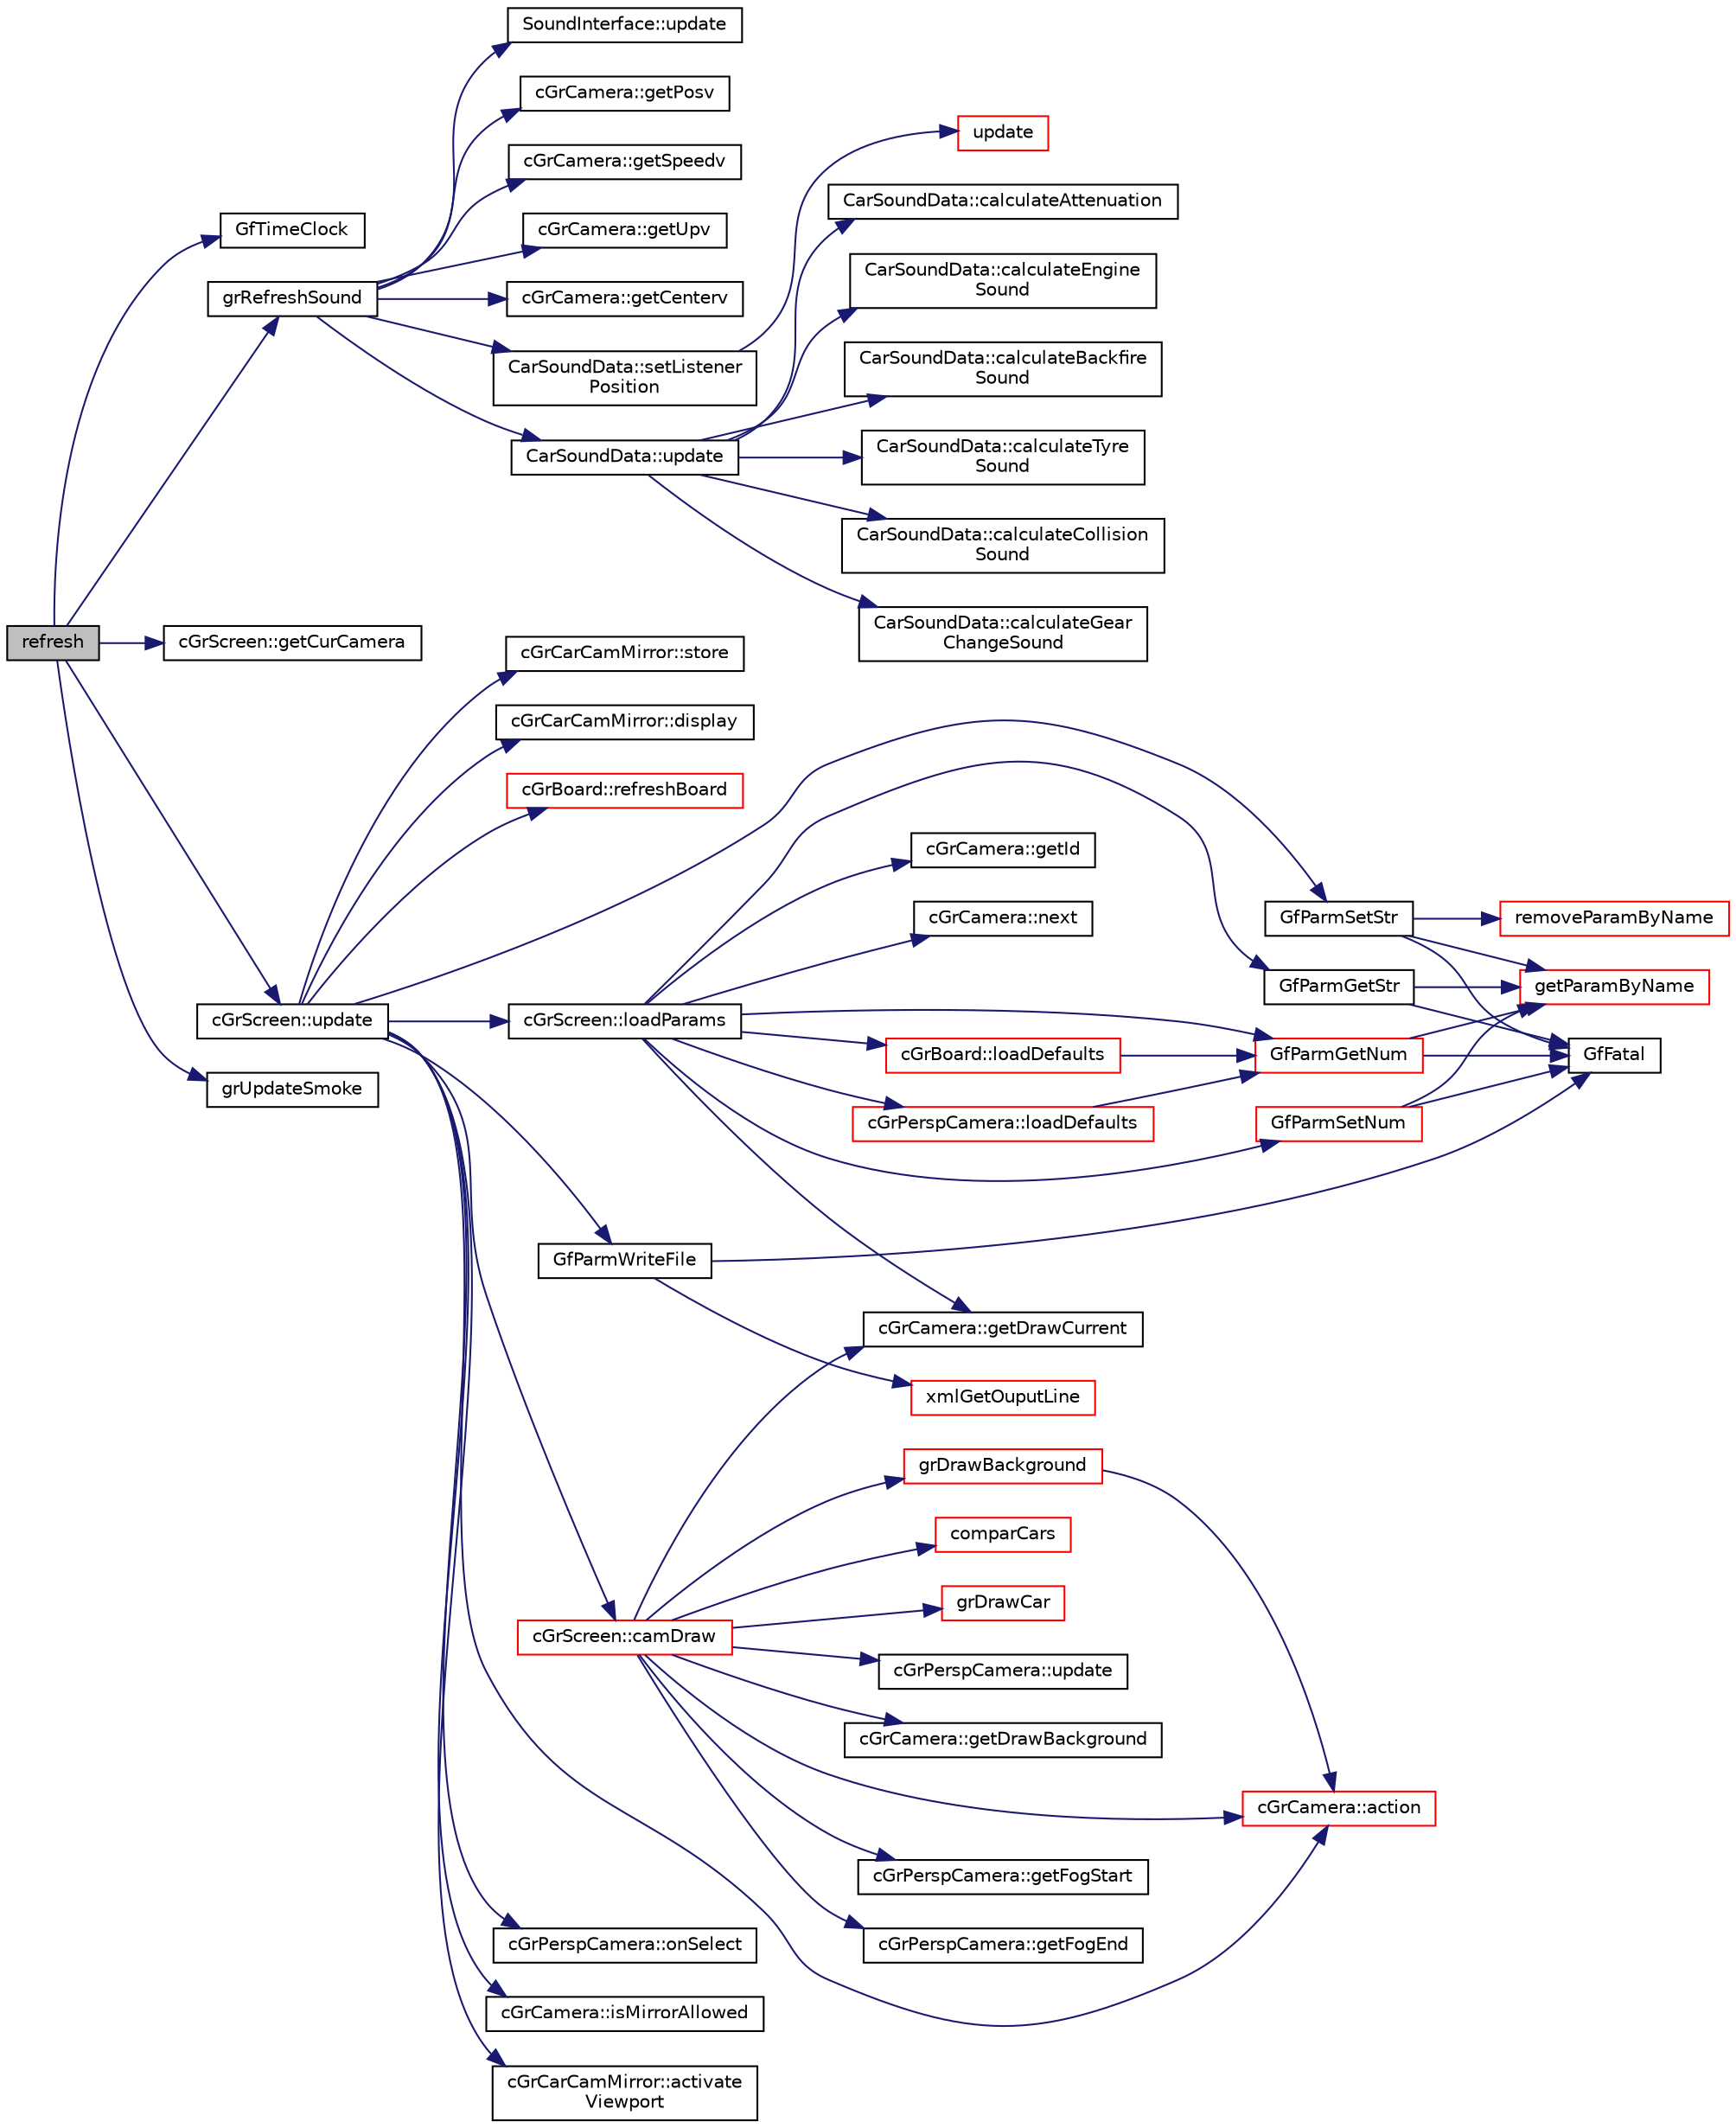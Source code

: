 digraph "refresh"
{
  edge [fontname="Helvetica",fontsize="10",labelfontname="Helvetica",labelfontsize="10"];
  node [fontname="Helvetica",fontsize="10",shape=record];
  rankdir="LR";
  Node1 [label="refresh",height=0.2,width=0.4,color="black", fillcolor="grey75", style="filled", fontcolor="black"];
  Node1 -> Node2 [color="midnightblue",fontsize="10",style="solid",fontname="Helvetica"];
  Node2 [label="GfTimeClock",height=0.2,width=0.4,color="black", fillcolor="white", style="filled",URL="$os_8cpp.html#aa735d1d80d0c5f9b180b077193f32c3b",tooltip="Get the time in seconds. "];
  Node1 -> Node3 [color="midnightblue",fontsize="10",style="solid",fontname="Helvetica"];
  Node3 [label="grRefreshSound",height=0.2,width=0.4,color="black", fillcolor="white", style="filled",URL="$grsound_8cpp.html#a5dc7c1085cded91d5fa15daafc7f79d6"];
  Node3 -> Node4 [color="midnightblue",fontsize="10",style="solid",fontname="Helvetica"];
  Node4 [label="cGrCamera::getPosv",height=0.2,width=0.4,color="black", fillcolor="white", style="filled",URL="$classc_gr_camera.html#a3e7f5694160c0c854ec51054b5a8e8fe"];
  Node3 -> Node5 [color="midnightblue",fontsize="10",style="solid",fontname="Helvetica"];
  Node5 [label="cGrCamera::getSpeedv",height=0.2,width=0.4,color="black", fillcolor="white", style="filled",URL="$classc_gr_camera.html#a175318658d2394a9b800269390c958c3"];
  Node3 -> Node6 [color="midnightblue",fontsize="10",style="solid",fontname="Helvetica"];
  Node6 [label="cGrCamera::getUpv",height=0.2,width=0.4,color="black", fillcolor="white", style="filled",URL="$classc_gr_camera.html#a63f584d19860098752beed106fdb5e2b"];
  Node3 -> Node7 [color="midnightblue",fontsize="10",style="solid",fontname="Helvetica"];
  Node7 [label="cGrCamera::getCenterv",height=0.2,width=0.4,color="black", fillcolor="white", style="filled",URL="$classc_gr_camera.html#a32dc291fb0ab3cb10470ba5bca005f7b"];
  Node3 -> Node8 [color="midnightblue",fontsize="10",style="solid",fontname="Helvetica"];
  Node8 [label="CarSoundData::setListener\lPosition",height=0.2,width=0.4,color="black", fillcolor="white", style="filled",URL="$class_car_sound_data.html#a5e8f6a53c56b749b411475e433a7b053"];
  Node8 -> Node9 [color="midnightblue",fontsize="10",style="solid",fontname="Helvetica"];
  Node9 [label="update",height=0.2,width=0.4,color="red", fillcolor="white", style="filled",URL="$_endpoint_8cpp.html#a2accefe73b960a585da7a676ec62c950"];
  Node3 -> Node10 [color="midnightblue",fontsize="10",style="solid",fontname="Helvetica"];
  Node10 [label="CarSoundData::update",height=0.2,width=0.4,color="black", fillcolor="white", style="filled",URL="$class_car_sound_data.html#adc8d7d71ba960539392587d2413541aa"];
  Node10 -> Node11 [color="midnightblue",fontsize="10",style="solid",fontname="Helvetica"];
  Node11 [label="CarSoundData::calculateAttenuation",height=0.2,width=0.4,color="black", fillcolor="white", style="filled",URL="$class_car_sound_data.html#a2ef6a3b5a6abefd99b4496e363dd58f2",tooltip="Use inverse distance to calculate attenuation of sounds originating from this car. Useful for prioritisation of sounds. "];
  Node10 -> Node12 [color="midnightblue",fontsize="10",style="solid",fontname="Helvetica"];
  Node12 [label="CarSoundData::calculateEngine\lSound",height=0.2,width=0.4,color="black", fillcolor="white", style="filled",URL="$class_car_sound_data.html#a5ecced97d08d621260e618bc73f7a6ab",tooltip="Calculate characteristics of the engine sound. "];
  Node10 -> Node13 [color="midnightblue",fontsize="10",style="solid",fontname="Helvetica"];
  Node13 [label="CarSoundData::calculateBackfire\lSound",height=0.2,width=0.4,color="black", fillcolor="white", style="filled",URL="$class_car_sound_data.html#af18bd355aeae6aebc7b3a44a091bc10e",tooltip="Calculate the frequency and amplitude of a looped backfiring sound. "];
  Node10 -> Node14 [color="midnightblue",fontsize="10",style="solid",fontname="Helvetica"];
  Node14 [label="CarSoundData::calculateTyre\lSound",height=0.2,width=0.4,color="black", fillcolor="white", style="filled",URL="$class_car_sound_data.html#ab783035c36e0d55def0af8e4ec1ecf44"];
  Node10 -> Node15 [color="midnightblue",fontsize="10",style="solid",fontname="Helvetica"];
  Node15 [label="CarSoundData::calculateCollision\lSound",height=0.2,width=0.4,color="black", fillcolor="white", style="filled",URL="$class_car_sound_data.html#a2e346ce3da07081b02a4f39206707ac5"];
  Node10 -> Node16 [color="midnightblue",fontsize="10",style="solid",fontname="Helvetica"];
  Node16 [label="CarSoundData::calculateGear\lChangeSound",height=0.2,width=0.4,color="black", fillcolor="white", style="filled",URL="$class_car_sound_data.html#a0f1018adfb5efff816d47216762a56b3"];
  Node3 -> Node17 [color="midnightblue",fontsize="10",style="solid",fontname="Helvetica"];
  Node17 [label="SoundInterface::update",height=0.2,width=0.4,color="black", fillcolor="white", style="filled",URL="$class_sound_interface.html#a8d9133c2ff67133ec54b3266a97d555f",tooltip="Update sound for a given observer. "];
  Node1 -> Node18 [color="midnightblue",fontsize="10",style="solid",fontname="Helvetica"];
  Node18 [label="cGrScreen::getCurCamera",height=0.2,width=0.4,color="black", fillcolor="white", style="filled",URL="$classc_gr_screen.html#a5298fbadc34657354b897a6660e7dab2"];
  Node1 -> Node19 [color="midnightblue",fontsize="10",style="solid",fontname="Helvetica"];
  Node19 [label="cGrScreen::update",height=0.2,width=0.4,color="black", fillcolor="white", style="filled",URL="$classc_gr_screen.html#aa241f24a3abf1f760ef873bda587dae0"];
  Node19 -> Node20 [color="midnightblue",fontsize="10",style="solid",fontname="Helvetica"];
  Node20 [label="GfParmSetStr",height=0.2,width=0.4,color="black", fillcolor="white", style="filled",URL="$group__paramsdata.html#ga51e004417915417cc725baf7b384e9f2",tooltip="Set a string parameter in the parameter set handle. "];
  Node20 -> Node21 [color="midnightblue",fontsize="10",style="solid",fontname="Helvetica"];
  Node21 [label="GfFatal",height=0.2,width=0.4,color="black", fillcolor="white", style="filled",URL="$tgf_8h.html#a927c58e55400ef72e0e54548b26f973d"];
  Node20 -> Node22 [color="midnightblue",fontsize="10",style="solid",fontname="Helvetica"];
  Node22 [label="removeParamByName",height=0.2,width=0.4,color="red", fillcolor="white", style="filled",URL="$group__paramshelper.html#ga07cd5a316f56002cdd2e85fa66ed874d",tooltip="Helper function to remove a parameter with given name paramName. "];
  Node20 -> Node23 [color="midnightblue",fontsize="10",style="solid",fontname="Helvetica"];
  Node23 [label="getParamByName",height=0.2,width=0.4,color="red", fillcolor="white", style="filled",URL="$group__paramshelper.html#gad76ca407ee6b618e69f80c80aa319d63",tooltip="Helper function to get (or create) a parameter by name. "];
  Node19 -> Node24 [color="midnightblue",fontsize="10",style="solid",fontname="Helvetica"];
  Node24 [label="cGrScreen::loadParams",height=0.2,width=0.4,color="black", fillcolor="white", style="filled",URL="$classc_gr_screen.html#a88f6ad1a23e3c45bb07592ba50dbcbf3"];
  Node24 -> Node25 [color="midnightblue",fontsize="10",style="solid",fontname="Helvetica"];
  Node25 [label="GfParmGetStr",height=0.2,width=0.4,color="black", fillcolor="white", style="filled",URL="$group__paramsdata.html#gaa37bfd1fabd03d24fd50812c2330fa12",tooltip="Get a string parameter from the parameter set handle. "];
  Node25 -> Node21 [color="midnightblue",fontsize="10",style="solid",fontname="Helvetica"];
  Node25 -> Node23 [color="midnightblue",fontsize="10",style="solid",fontname="Helvetica"];
  Node24 -> Node26 [color="midnightblue",fontsize="10",style="solid",fontname="Helvetica"];
  Node26 [label="GfParmGetNum",height=0.2,width=0.4,color="red", fillcolor="white", style="filled",URL="$group__paramsdata.html#ga57d6d6694c94482128c7b7bd6bf0a2e8",tooltip="Get a numerical parameter from the parameter set handle. "];
  Node26 -> Node21 [color="midnightblue",fontsize="10",style="solid",fontname="Helvetica"];
  Node26 -> Node23 [color="midnightblue",fontsize="10",style="solid",fontname="Helvetica"];
  Node24 -> Node27 [color="midnightblue",fontsize="10",style="solid",fontname="Helvetica"];
  Node27 [label="cGrCamera::getId",height=0.2,width=0.4,color="black", fillcolor="white", style="filled",URL="$classc_gr_camera.html#a460f02feb846382de7d91b7da6bf6ca3"];
  Node24 -> Node28 [color="midnightblue",fontsize="10",style="solid",fontname="Helvetica"];
  Node28 [label="cGrCamera::next",height=0.2,width=0.4,color="black", fillcolor="white", style="filled",URL="$classc_gr_camera.html#a5f7f0e6e0409aa60f2f03c58b3f868c4"];
  Node24 -> Node29 [color="midnightblue",fontsize="10",style="solid",fontname="Helvetica"];
  Node29 [label="GfParmSetNum",height=0.2,width=0.4,color="red", fillcolor="white", style="filled",URL="$group__paramsdata.html#gaeffbd4db596ae3239a35d7fbd3f442fa",tooltip="Set a numerical parameter in the parameter set handle. "];
  Node29 -> Node21 [color="midnightblue",fontsize="10",style="solid",fontname="Helvetica"];
  Node29 -> Node23 [color="midnightblue",fontsize="10",style="solid",fontname="Helvetica"];
  Node24 -> Node30 [color="midnightblue",fontsize="10",style="solid",fontname="Helvetica"];
  Node30 [label="cGrPerspCamera::loadDefaults",height=0.2,width=0.4,color="red", fillcolor="white", style="filled",URL="$classc_gr_persp_camera.html#a7f73d10fa8dd12c6dd8ee1d2019b9277"];
  Node30 -> Node26 [color="midnightblue",fontsize="10",style="solid",fontname="Helvetica"];
  Node24 -> Node31 [color="midnightblue",fontsize="10",style="solid",fontname="Helvetica"];
  Node31 [label="cGrCamera::getDrawCurrent",height=0.2,width=0.4,color="black", fillcolor="white", style="filled",URL="$classc_gr_camera.html#ac1e0b3802aad3942a64fad6d3a9c11f5"];
  Node24 -> Node32 [color="midnightblue",fontsize="10",style="solid",fontname="Helvetica"];
  Node32 [label="cGrBoard::loadDefaults",height=0.2,width=0.4,color="red", fillcolor="white", style="filled",URL="$classc_gr_board.html#acfb04798920efe77302f2288b28d1b5d"];
  Node32 -> Node26 [color="midnightblue",fontsize="10",style="solid",fontname="Helvetica"];
  Node19 -> Node33 [color="midnightblue",fontsize="10",style="solid",fontname="Helvetica"];
  Node33 [label="GfParmWriteFile",height=0.2,width=0.4,color="black", fillcolor="white", style="filled",URL="$group__paramsfile.html#ga74959dceaa06d202a6695e13a364b19a",tooltip="Write parameter set into file. "];
  Node33 -> Node21 [color="midnightblue",fontsize="10",style="solid",fontname="Helvetica"];
  Node33 -> Node34 [color="midnightblue",fontsize="10",style="solid",fontname="Helvetica"];
  Node34 [label="xmlGetOuputLine",height=0.2,width=0.4,color="red", fillcolor="white", style="filled",URL="$group__paramshelper.html#ga3d522dd29c83c2d11f9ae4c92f79a1d0",tooltip="Helper function to output one line of XML generated from the given parameter set. ..."];
  Node19 -> Node35 [color="midnightblue",fontsize="10",style="solid",fontname="Helvetica"];
  Node35 [label="cGrPerspCamera::onSelect",height=0.2,width=0.4,color="black", fillcolor="white", style="filled",URL="$classc_gr_persp_camera.html#a00cf7b8fdf332feb45d3c2df5985ee8d"];
  Node19 -> Node36 [color="midnightblue",fontsize="10",style="solid",fontname="Helvetica"];
  Node36 [label="cGrCamera::isMirrorAllowed",height=0.2,width=0.4,color="black", fillcolor="white", style="filled",URL="$classc_gr_camera.html#a2ddff1d7c4ec6507a4b07316d30e5261"];
  Node19 -> Node37 [color="midnightblue",fontsize="10",style="solid",fontname="Helvetica"];
  Node37 [label="cGrCarCamMirror::activate\lViewport",height=0.2,width=0.4,color="black", fillcolor="white", style="filled",URL="$classc_gr_car_cam_mirror.html#a892c0c7cc5322140d9b9a6260f62d014"];
  Node19 -> Node38 [color="midnightblue",fontsize="10",style="solid",fontname="Helvetica"];
  Node38 [label="cGrScreen::camDraw",height=0.2,width=0.4,color="red", fillcolor="white", style="filled",URL="$classc_gr_screen.html#a61dc3367a08644a5051bf89d1baf601d"];
  Node38 -> Node39 [color="midnightblue",fontsize="10",style="solid",fontname="Helvetica"];
  Node39 [label="cGrPerspCamera::update",height=0.2,width=0.4,color="black", fillcolor="white", style="filled",URL="$classc_gr_persp_camera.html#aa3a989f3bacb9f838b9e8006ed58c7af"];
  Node38 -> Node40 [color="midnightblue",fontsize="10",style="solid",fontname="Helvetica"];
  Node40 [label="cGrCamera::getDrawBackground",height=0.2,width=0.4,color="black", fillcolor="white", style="filled",URL="$classc_gr_camera.html#a9e04cc8566dae246a79fab6f9713c777"];
  Node38 -> Node41 [color="midnightblue",fontsize="10",style="solid",fontname="Helvetica"];
  Node41 [label="grDrawBackground",height=0.2,width=0.4,color="red", fillcolor="white", style="filled",URL="$grscene_8cpp.html#a77cc68cca4b20b1903099a304eafe8a9"];
  Node41 -> Node42 [color="midnightblue",fontsize="10",style="solid",fontname="Helvetica"];
  Node42 [label="cGrCamera::action",height=0.2,width=0.4,color="red", fillcolor="white", style="filled",URL="$classc_gr_camera.html#a16f20a8a96b32600acbd931b1426e4c8"];
  Node38 -> Node42 [color="midnightblue",fontsize="10",style="solid",fontname="Helvetica"];
  Node38 -> Node43 [color="midnightblue",fontsize="10",style="solid",fontname="Helvetica"];
  Node43 [label="cGrPerspCamera::getFogStart",height=0.2,width=0.4,color="black", fillcolor="white", style="filled",URL="$classc_gr_persp_camera.html#a0535aa2b8b240fc263975c454d2649aa"];
  Node38 -> Node44 [color="midnightblue",fontsize="10",style="solid",fontname="Helvetica"];
  Node44 [label="cGrPerspCamera::getFogEnd",height=0.2,width=0.4,color="black", fillcolor="white", style="filled",URL="$classc_gr_persp_camera.html#a7108dac8bac78029edb006c292d8e883"];
  Node38 -> Node45 [color="midnightblue",fontsize="10",style="solid",fontname="Helvetica"];
  Node45 [label="comparCars",height=0.2,width=0.4,color="red", fillcolor="white", style="filled",URL="$grscreen_8cpp.html#a1a75e33b6902f4854162cb3824bd8f0f"];
  Node38 -> Node46 [color="midnightblue",fontsize="10",style="solid",fontname="Helvetica"];
  Node46 [label="grDrawCar",height=0.2,width=0.4,color="red", fillcolor="white", style="filled",URL="$grcar_8cpp.html#ae2416e0542c9a77589aa3d42cf00af44"];
  Node38 -> Node31 [color="midnightblue",fontsize="10",style="solid",fontname="Helvetica"];
  Node19 -> Node47 [color="midnightblue",fontsize="10",style="solid",fontname="Helvetica"];
  Node47 [label="cGrCarCamMirror::store",height=0.2,width=0.4,color="black", fillcolor="white", style="filled",URL="$classc_gr_car_cam_mirror.html#abfe8ef2676c11a3938143117028f7a28"];
  Node19 -> Node48 [color="midnightblue",fontsize="10",style="solid",fontname="Helvetica"];
  Node48 [label="cGrCarCamMirror::display",height=0.2,width=0.4,color="black", fillcolor="white", style="filled",URL="$classc_gr_car_cam_mirror.html#af001d3bcc3fcbed751d295e5d45875b9"];
  Node19 -> Node42 [color="midnightblue",fontsize="10",style="solid",fontname="Helvetica"];
  Node19 -> Node49 [color="midnightblue",fontsize="10",style="solid",fontname="Helvetica"];
  Node49 [label="cGrBoard::refreshBoard",height=0.2,width=0.4,color="red", fillcolor="white", style="filled",URL="$classc_gr_board.html#a04d7b68b71eb8622a4a5e51fe79f91b6"];
  Node1 -> Node50 [color="midnightblue",fontsize="10",style="solid",fontname="Helvetica"];
  Node50 [label="grUpdateSmoke",height=0.2,width=0.4,color="black", fillcolor="white", style="filled",URL="$grsmoke_8cpp.html#a6a64bad1a3cb87547206c1d74036c03c",tooltip="update if necessary the smoke for a car "];
}
